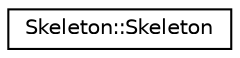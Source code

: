 digraph "Graphical Class Hierarchy"
{
 // LATEX_PDF_SIZE
  edge [fontname="Helvetica",fontsize="10",labelfontname="Helvetica",labelfontsize="10"];
  node [fontname="Helvetica",fontsize="10",shape=record];
  rankdir="LR";
  Node0 [label="Skeleton::Skeleton",height=0.2,width=0.4,color="black", fillcolor="white", style="filled",URL="$classSkeleton_1_1Skeleton.html",tooltip=" "];
}
